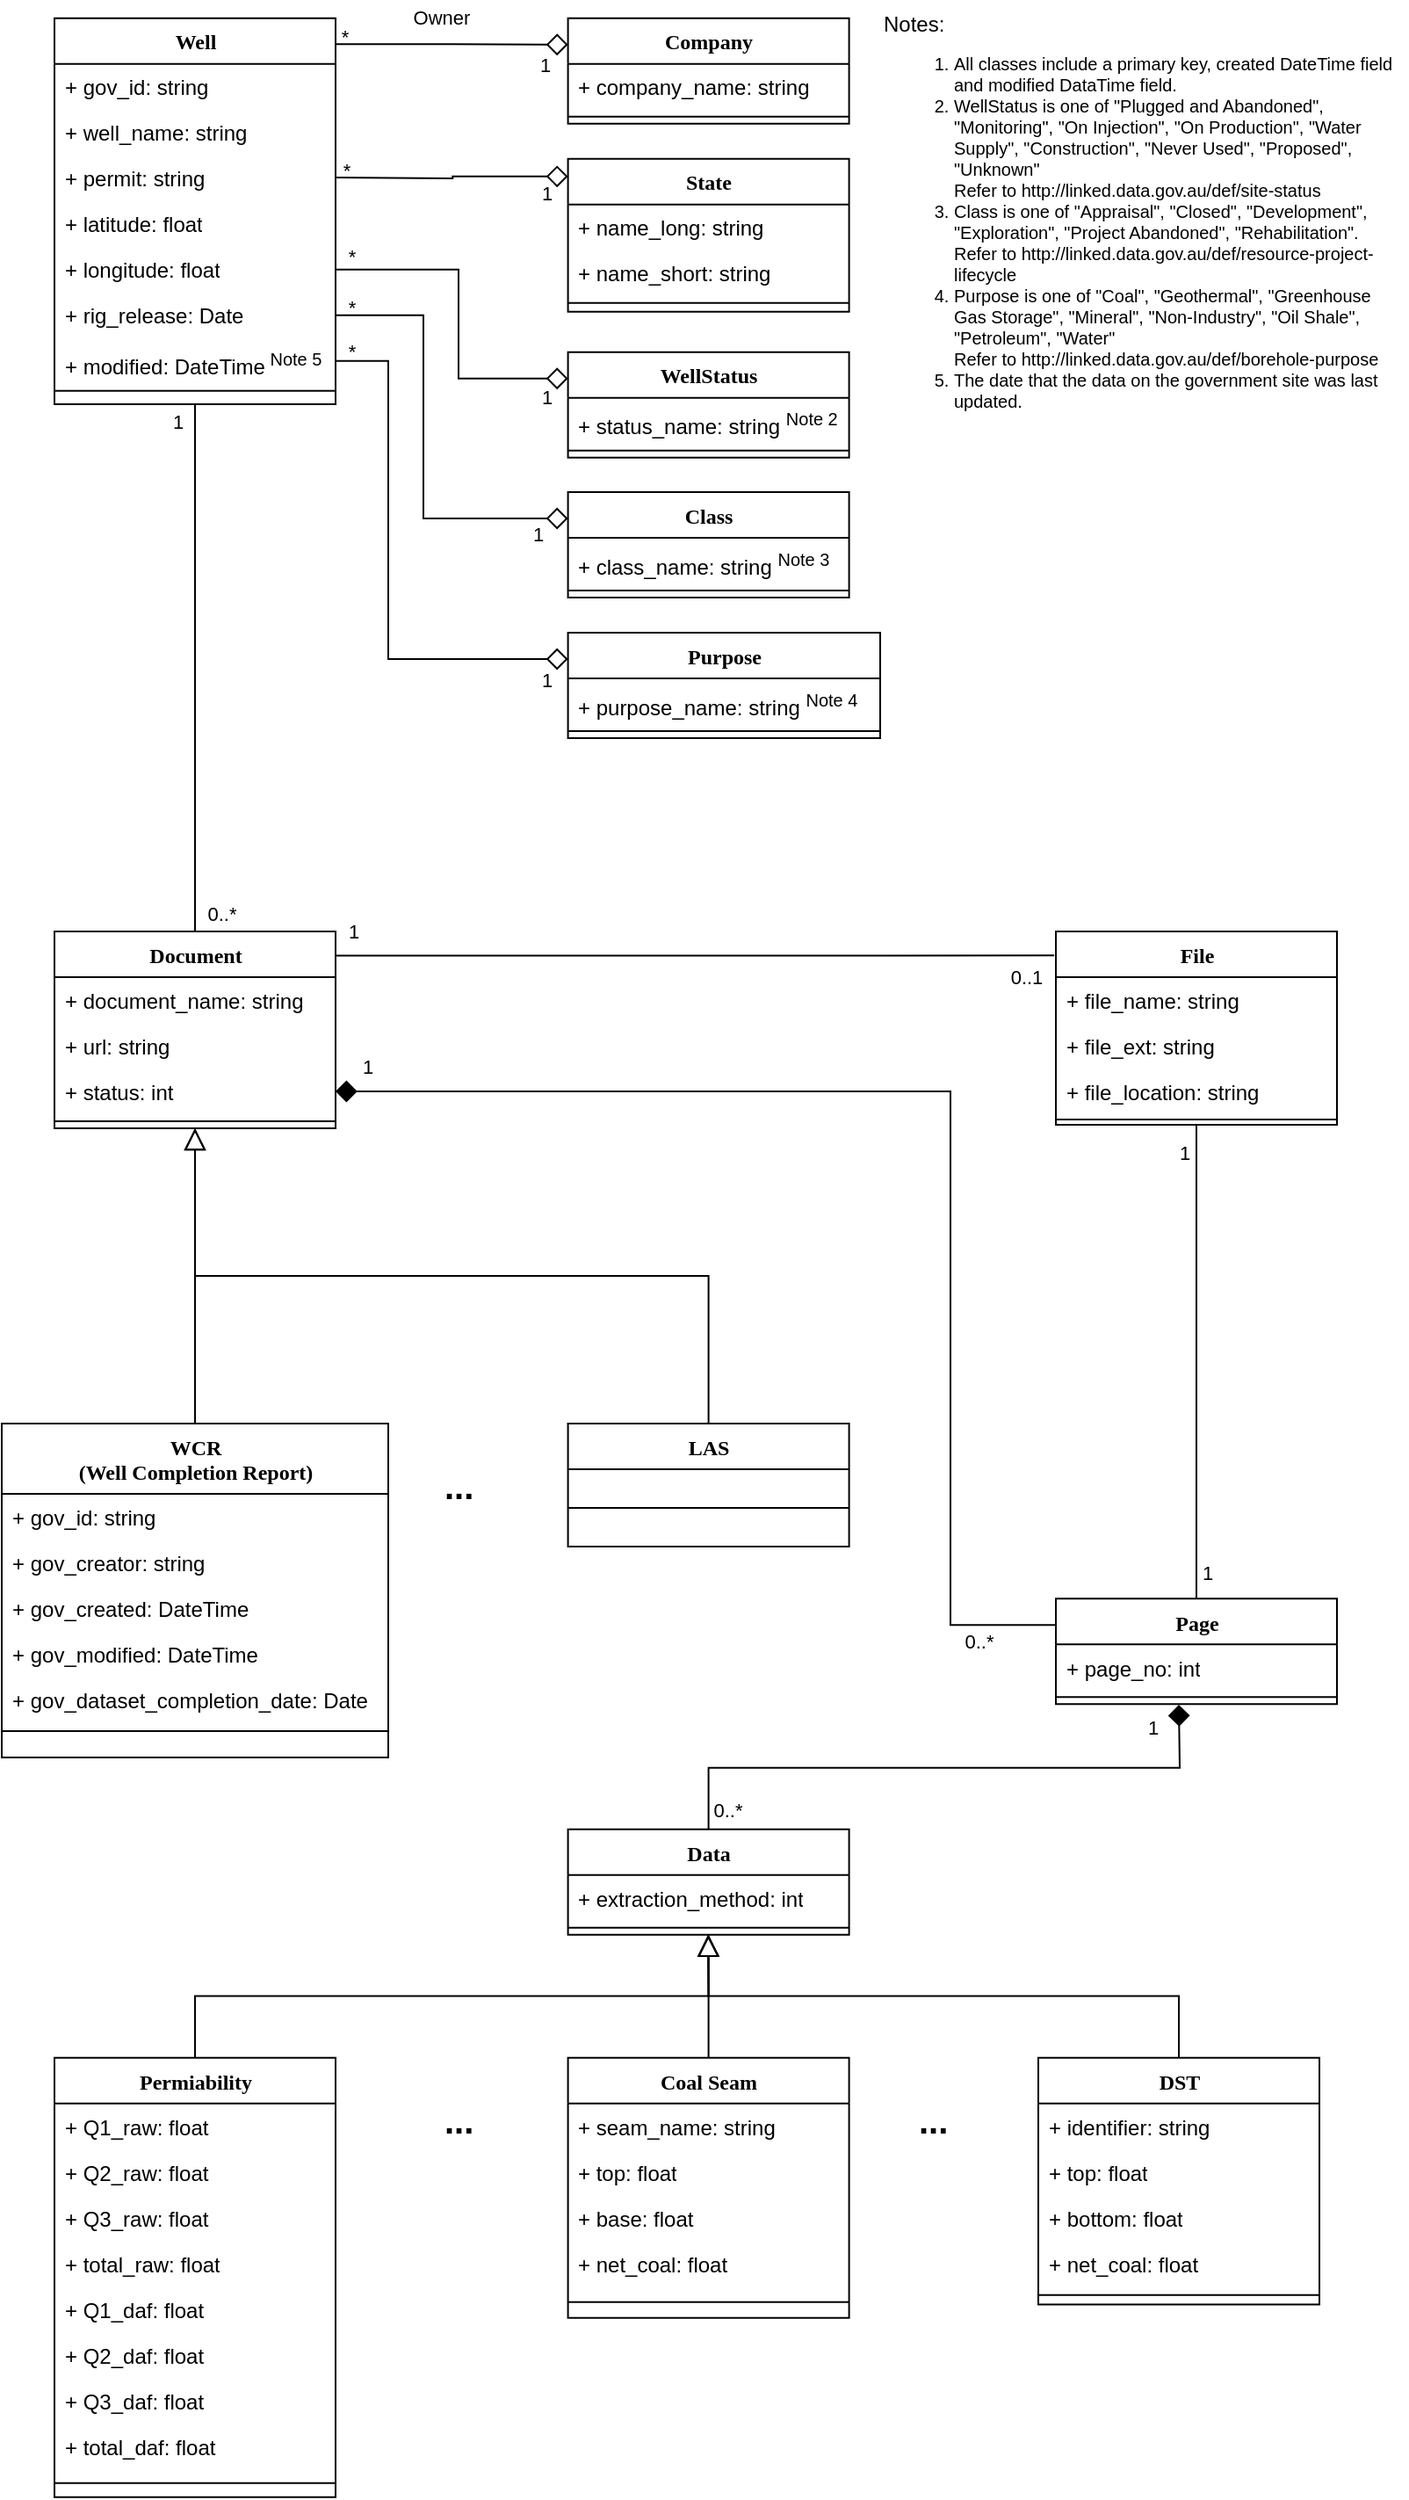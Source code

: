<mxfile version="14.9.6" type="google"><diagram name="Page-1" id="9f46799a-70d6-7492-0946-bef42562c5a5"><mxGraphModel dx="1011" dy="744" grid="1" gridSize="10" guides="1" tooltips="1" connect="1" arrows="1" fold="1" page="1" pageScale="1" pageWidth="850" pageHeight="1100" background="none" math="0" shadow="0"><root><mxCell id="0"/><mxCell id="1" parent="0"/><mxCell id="78961159f06e98e8-17" value="File" style="swimlane;html=1;fontStyle=1;align=center;verticalAlign=top;childLayout=stackLayout;horizontal=1;startSize=26;horizontalStack=0;resizeParent=1;resizeLast=0;collapsible=1;marginBottom=0;swimlaneFillColor=#ffffff;rounded=0;shadow=0;comic=0;labelBackgroundColor=none;strokeWidth=1;fillColor=none;fontFamily=Verdana;fontSize=12" parent="1" vertex="1"><mxGeometry x="650" y="550" width="160" height="110" as="geometry"/></mxCell><mxCell id="78961159f06e98e8-23" value="+ file_name: string" style="text;html=1;strokeColor=none;fillColor=none;align=left;verticalAlign=top;spacingLeft=4;spacingRight=4;whiteSpace=wrap;overflow=hidden;rotatable=0;points=[[0,0.5],[1,0.5]];portConstraint=eastwest;" parent="78961159f06e98e8-17" vertex="1"><mxGeometry y="26" width="160" height="26" as="geometry"/></mxCell><mxCell id="78961159f06e98e8-25" value="+ file_ext: string" style="text;html=1;strokeColor=none;fillColor=none;align=left;verticalAlign=top;spacingLeft=4;spacingRight=4;whiteSpace=wrap;overflow=hidden;rotatable=0;points=[[0,0.5],[1,0.5]];portConstraint=eastwest;" parent="78961159f06e98e8-17" vertex="1"><mxGeometry y="52" width="160" height="26" as="geometry"/></mxCell><mxCell id="VTypAyZcCRR-gA2DHrcr-2" value="+ file_location: string" style="text;html=1;strokeColor=none;fillColor=none;align=left;verticalAlign=top;spacingLeft=4;spacingRight=4;whiteSpace=wrap;overflow=hidden;rotatable=0;points=[[0,0.5],[1,0.5]];portConstraint=eastwest;" parent="78961159f06e98e8-17" vertex="1"><mxGeometry y="78" width="160" height="26" as="geometry"/></mxCell><mxCell id="78961159f06e98e8-19" value="" style="line;html=1;strokeWidth=1;fillColor=none;align=left;verticalAlign=middle;spacingTop=-1;spacingLeft=3;spacingRight=3;rotatable=0;labelPosition=right;points=[];portConstraint=eastwest;" parent="78961159f06e98e8-17" vertex="1"><mxGeometry y="104" width="160" height="6" as="geometry"/></mxCell><mxCell id="78961159f06e98e8-30" value="Company" style="swimlane;html=1;fontStyle=1;align=center;verticalAlign=top;childLayout=stackLayout;horizontal=1;startSize=26;horizontalStack=0;resizeParent=1;resizeLast=0;collapsible=1;marginBottom=0;swimlaneFillColor=#ffffff;rounded=0;shadow=0;comic=0;labelBackgroundColor=none;strokeWidth=1;fillColor=none;fontFamily=Verdana;fontSize=12" parent="1" vertex="1"><mxGeometry x="372.3" y="30.39" width="160" height="60" as="geometry"/></mxCell><mxCell id="78961159f06e98e8-31" value="+ company_name: string" style="text;html=1;strokeColor=none;fillColor=none;align=left;verticalAlign=top;spacingLeft=4;spacingRight=4;whiteSpace=wrap;overflow=hidden;rotatable=0;points=[[0,0.5],[1,0.5]];portConstraint=eastwest;" parent="78961159f06e98e8-30" vertex="1"><mxGeometry y="26" width="160" height="26" as="geometry"/></mxCell><mxCell id="78961159f06e98e8-38" value="" style="line;html=1;strokeWidth=1;fillColor=none;align=left;verticalAlign=middle;spacingTop=-1;spacingLeft=3;spacingRight=3;rotatable=0;labelPosition=right;points=[];portConstraint=eastwest;" parent="78961159f06e98e8-30" vertex="1"><mxGeometry y="52" width="160" height="8" as="geometry"/></mxCell><mxCell id="VTypAyZcCRR-gA2DHrcr-7" style="edgeStyle=orthogonalEdgeStyle;rounded=0;orthogonalLoop=1;jettySize=auto;html=1;startArrow=diamond;startFill=0;startSize=10;endArrow=none;endFill=0;exitX=0;exitY=0.115;exitDx=0;exitDy=0;exitPerimeter=0;" parent="1" source="78961159f06e98e8-43" edge="1"><mxGeometry relative="1" as="geometry"><mxPoint x="315" y="140.39" as="sourcePoint"/><mxPoint x="240" y="121" as="targetPoint"/></mxGeometry></mxCell><mxCell id="VTypAyZcCRR-gA2DHrcr-8" value="*" style="edgeLabel;html=1;align=center;verticalAlign=middle;resizable=0;points=[];labelBackgroundColor=none;" parent="VTypAyZcCRR-gA2DHrcr-7" vertex="1" connectable="0"><mxGeometry x="0.738" y="-1" relative="1" as="geometry"><mxPoint x="-11.62" y="-3" as="offset"/></mxGeometry></mxCell><mxCell id="VTypAyZcCRR-gA2DHrcr-9" value="1" style="edgeLabel;html=1;align=center;verticalAlign=middle;resizable=0;points=[];" parent="VTypAyZcCRR-gA2DHrcr-7" vertex="1" connectable="0"><mxGeometry x="-0.744" relative="1" as="geometry"><mxPoint x="4.05" y="9" as="offset"/></mxGeometry></mxCell><mxCell id="78961159f06e98e8-43" value="State" style="swimlane;html=1;fontStyle=1;align=center;verticalAlign=top;childLayout=stackLayout;horizontal=1;startSize=26;horizontalStack=0;resizeParent=1;resizeLast=0;collapsible=1;marginBottom=0;swimlaneFillColor=#ffffff;rounded=0;shadow=0;comic=0;labelBackgroundColor=none;strokeWidth=1;fillColor=none;fontFamily=Verdana;fontSize=12" parent="1" vertex="1"><mxGeometry x="372.3" y="110.39" width="160" height="87" as="geometry"/></mxCell><mxCell id="78961159f06e98e8-44" value="+ name_long: string" style="text;html=1;strokeColor=none;fillColor=none;align=left;verticalAlign=top;spacingLeft=4;spacingRight=4;whiteSpace=wrap;overflow=hidden;rotatable=0;points=[[0,0.5],[1,0.5]];portConstraint=eastwest;" parent="78961159f06e98e8-43" vertex="1"><mxGeometry y="26" width="160" height="26" as="geometry"/></mxCell><mxCell id="78961159f06e98e8-45" value="+ name_short: string" style="text;html=1;strokeColor=none;fillColor=none;align=left;verticalAlign=top;spacingLeft=4;spacingRight=4;whiteSpace=wrap;overflow=hidden;rotatable=0;points=[[0,0.5],[1,0.5]];portConstraint=eastwest;" parent="78961159f06e98e8-43" vertex="1"><mxGeometry y="52" width="160" height="26" as="geometry"/></mxCell><mxCell id="78961159f06e98e8-51" value="" style="line;html=1;strokeWidth=1;fillColor=none;align=left;verticalAlign=middle;spacingTop=-1;spacingLeft=3;spacingRight=3;rotatable=0;labelPosition=right;points=[];portConstraint=eastwest;" parent="78961159f06e98e8-43" vertex="1"><mxGeometry y="78" width="160" height="8" as="geometry"/></mxCell><mxCell id="78961159f06e98e8-69" value="Data" style="swimlane;html=1;fontStyle=1;align=center;verticalAlign=top;childLayout=stackLayout;horizontal=1;startSize=26;horizontalStack=0;resizeParent=1;resizeLast=0;collapsible=1;marginBottom=0;swimlaneFillColor=#ffffff;rounded=0;shadow=0;comic=0;labelBackgroundColor=none;strokeWidth=1;fillColor=none;fontFamily=Verdana;fontSize=12" parent="1" vertex="1"><mxGeometry x="372.3" y="1060.83" width="160" height="60" as="geometry"/></mxCell><mxCell id="78961159f06e98e8-70" value="+ extraction_method: int" style="text;html=1;strokeColor=none;fillColor=none;align=left;verticalAlign=top;spacingLeft=4;spacingRight=4;whiteSpace=wrap;overflow=hidden;rotatable=0;points=[[0,0.5],[1,0.5]];portConstraint=eastwest;" parent="78961159f06e98e8-69" vertex="1"><mxGeometry y="26" width="160" height="26" as="geometry"/></mxCell><mxCell id="78961159f06e98e8-77" value="" style="line;html=1;strokeWidth=1;fillColor=none;align=left;verticalAlign=middle;spacingTop=-1;spacingLeft=3;spacingRight=3;rotatable=0;labelPosition=right;points=[];portConstraint=eastwest;" parent="78961159f06e98e8-69" vertex="1"><mxGeometry y="52" width="160" height="8" as="geometry"/></mxCell><mxCell id="78961159f06e98e8-82" value="Well" style="swimlane;html=1;fontStyle=1;align=center;verticalAlign=top;childLayout=stackLayout;horizontal=1;startSize=26;horizontalStack=0;resizeParent=1;resizeLast=0;collapsible=1;marginBottom=0;swimlaneFillColor=#ffffff;rounded=0;shadow=0;comic=0;labelBackgroundColor=none;strokeWidth=1;fillColor=none;fontFamily=Verdana;fontSize=12" parent="1" vertex="1"><mxGeometry x="80" y="30.39" width="160" height="219.61" as="geometry"/></mxCell><mxCell id="VTypAyZcCRR-gA2DHrcr-105" value="+ gov_id: string" style="text;html=1;strokeColor=none;fillColor=none;align=left;verticalAlign=top;spacingLeft=4;spacingRight=4;whiteSpace=wrap;overflow=hidden;rotatable=0;points=[[0,0.5],[1,0.5]];portConstraint=eastwest;" parent="78961159f06e98e8-82" vertex="1"><mxGeometry y="26" width="160" height="26" as="geometry"/></mxCell><mxCell id="78961159f06e98e8-83" value="+ well_name: string" style="text;html=1;strokeColor=none;fillColor=none;align=left;verticalAlign=top;spacingLeft=4;spacingRight=4;whiteSpace=wrap;overflow=hidden;rotatable=0;points=[[0,0.5],[1,0.5]];portConstraint=eastwest;" parent="78961159f06e98e8-82" vertex="1"><mxGeometry y="52" width="160" height="26" as="geometry"/></mxCell><mxCell id="78961159f06e98e8-85" value="+ permit: string" style="text;html=1;strokeColor=none;fillColor=none;align=left;verticalAlign=top;spacingLeft=4;spacingRight=4;whiteSpace=wrap;overflow=hidden;rotatable=0;points=[[0,0.5],[1,0.5]];portConstraint=eastwest;" parent="78961159f06e98e8-82" vertex="1"><mxGeometry y="78" width="160" height="26" as="geometry"/></mxCell><mxCell id="VTypAyZcCRR-gA2DHrcr-104" value="+ latitude: float" style="text;html=1;strokeColor=none;fillColor=none;align=left;verticalAlign=top;spacingLeft=4;spacingRight=4;whiteSpace=wrap;overflow=hidden;rotatable=0;points=[[0,0.5],[1,0.5]];portConstraint=eastwest;" parent="78961159f06e98e8-82" vertex="1"><mxGeometry y="104" width="160" height="26" as="geometry"/></mxCell><mxCell id="VTypAyZcCRR-gA2DHrcr-103" value="+ longitude: float" style="text;html=1;strokeColor=none;fillColor=none;align=left;verticalAlign=top;spacingLeft=4;spacingRight=4;whiteSpace=wrap;overflow=hidden;rotatable=0;points=[[0,0.5],[1,0.5]];portConstraint=eastwest;" parent="78961159f06e98e8-82" vertex="1"><mxGeometry y="130" width="160" height="26" as="geometry"/></mxCell><mxCell id="VTypAyZcCRR-gA2DHrcr-92" value="+ rig_release: Date" style="text;html=1;strokeColor=none;fillColor=none;align=left;verticalAlign=top;spacingLeft=4;spacingRight=4;whiteSpace=wrap;overflow=hidden;rotatable=0;points=[[0,0.5],[1,0.5]];portConstraint=eastwest;" parent="78961159f06e98e8-82" vertex="1"><mxGeometry y="156" width="160" height="26" as="geometry"/></mxCell><mxCell id="VTypAyZcCRR-gA2DHrcr-115" value="+ modified: DateTime&lt;sup&gt; Note 5&lt;/sup&gt;" style="text;html=1;strokeColor=none;fillColor=none;align=left;verticalAlign=top;spacingLeft=4;spacingRight=4;whiteSpace=wrap;overflow=hidden;rotatable=0;points=[[0,0.5],[1,0.5]];portConstraint=eastwest;" parent="78961159f06e98e8-82" vertex="1"><mxGeometry y="182" width="160" height="26" as="geometry"/></mxCell><mxCell id="78961159f06e98e8-90" value="" style="line;html=1;strokeWidth=1;fillColor=none;align=left;verticalAlign=middle;spacingTop=-1;spacingLeft=3;spacingRight=3;rotatable=0;labelPosition=right;points=[];portConstraint=eastwest;" parent="78961159f06e98e8-82" vertex="1"><mxGeometry y="208" width="160" height="8" as="geometry"/></mxCell><mxCell id="VTypAyZcCRR-gA2DHrcr-33" style="edgeStyle=orthogonalEdgeStyle;rounded=0;orthogonalLoop=1;jettySize=auto;html=1;exitX=0.5;exitY=0;exitDx=0;exitDy=0;startArrow=none;startFill=0;startSize=10;endArrow=block;endFill=0;endSize=10;" parent="1" source="78961159f06e98e8-95" edge="1"><mxGeometry relative="1" as="geometry"><Array as="points"><mxPoint x="160" y="730"/><mxPoint x="160" y="730"/></Array><mxPoint x="160" y="662" as="targetPoint"/></mxGeometry></mxCell><mxCell id="78961159f06e98e8-95" value="WCR&lt;br&gt;(Well Completion Report)" style="swimlane;html=1;fontStyle=1;align=center;verticalAlign=top;childLayout=stackLayout;horizontal=1;startSize=40;horizontalStack=0;resizeParent=1;resizeLast=0;collapsible=1;marginBottom=0;swimlaneFillColor=#ffffff;rounded=0;shadow=0;comic=0;labelBackgroundColor=none;strokeWidth=1;fillColor=none;fontFamily=Verdana;fontSize=12" parent="1" vertex="1"><mxGeometry x="50" y="830" width="220" height="190" as="geometry"/></mxCell><mxCell id="78961159f06e98e8-57" value="+ gov_id: string" style="text;html=1;strokeColor=none;fillColor=none;align=left;verticalAlign=top;spacingLeft=4;spacingRight=4;whiteSpace=wrap;overflow=hidden;rotatable=0;points=[[0,0.5],[1,0.5]];portConstraint=eastwest;" parent="78961159f06e98e8-95" vertex="1"><mxGeometry y="40" width="220" height="26" as="geometry"/></mxCell><mxCell id="78961159f06e98e8-58" value="+ gov_creator: string" style="text;html=1;strokeColor=none;fillColor=none;align=left;verticalAlign=top;spacingLeft=4;spacingRight=4;whiteSpace=wrap;overflow=hidden;rotatable=0;points=[[0,0.5],[1,0.5]];portConstraint=eastwest;" parent="78961159f06e98e8-95" vertex="1"><mxGeometry y="66" width="220" height="26" as="geometry"/></mxCell><mxCell id="78961159f06e98e8-59" value="+ gov_created: DateTime" style="text;html=1;strokeColor=none;fillColor=none;align=left;verticalAlign=top;spacingLeft=4;spacingRight=4;whiteSpace=wrap;overflow=hidden;rotatable=0;points=[[0,0.5],[1,0.5]];portConstraint=eastwest;" parent="78961159f06e98e8-95" vertex="1"><mxGeometry y="92" width="220" height="26" as="geometry"/></mxCell><mxCell id="78961159f06e98e8-60" value="+ gov_modified: DateTime" style="text;html=1;strokeColor=none;fillColor=none;align=left;verticalAlign=top;spacingLeft=4;spacingRight=4;whiteSpace=wrap;overflow=hidden;rotatable=0;points=[[0,0.5],[1,0.5]];portConstraint=eastwest;" parent="78961159f06e98e8-95" vertex="1"><mxGeometry y="118" width="220" height="26" as="geometry"/></mxCell><mxCell id="78961159f06e98e8-61" value="+ gov_dataset_completion_date: Date" style="text;html=1;strokeColor=none;fillColor=none;align=left;verticalAlign=top;spacingLeft=4;spacingRight=4;whiteSpace=wrap;overflow=hidden;rotatable=0;points=[[0,0.5],[1,0.5]];portConstraint=eastwest;" parent="78961159f06e98e8-95" vertex="1"><mxGeometry y="144" width="220" height="26" as="geometry"/></mxCell><mxCell id="78961159f06e98e8-103" value="" style="line;html=1;strokeWidth=1;fillColor=none;align=left;verticalAlign=middle;spacingTop=-1;spacingLeft=3;spacingRight=3;rotatable=0;labelPosition=right;points=[];portConstraint=eastwest;" parent="78961159f06e98e8-95" vertex="1"><mxGeometry y="170" width="220" height="10" as="geometry"/></mxCell><mxCell id="VTypAyZcCRR-gA2DHrcr-11" style="edgeStyle=orthogonalEdgeStyle;rounded=0;orthogonalLoop=1;jettySize=auto;html=1;exitX=0;exitY=0.25;exitDx=0;exitDy=0;entryX=1;entryY=0.5;entryDx=0;entryDy=0;startArrow=diamond;startFill=0;startSize=10;endArrow=none;endFill=0;endSize=10;" parent="1" source="78961159f06e98e8-108" target="VTypAyZcCRR-gA2DHrcr-103" edge="1"><mxGeometry relative="1" as="geometry"><Array as="points"><mxPoint x="310" y="235"/><mxPoint x="310" y="173"/></Array></mxGeometry></mxCell><mxCell id="VTypAyZcCRR-gA2DHrcr-13" value="*" style="edgeLabel;html=1;align=center;verticalAlign=middle;resizable=0;points=[];labelBackgroundColor=none;" parent="VTypAyZcCRR-gA2DHrcr-11" vertex="1" connectable="0"><mxGeometry x="-0.325" y="1" relative="1" as="geometry"><mxPoint x="-60.17" y="-66.38" as="offset"/></mxGeometry></mxCell><mxCell id="VTypAyZcCRR-gA2DHrcr-84" value="1" style="edgeLabel;html=1;align=center;verticalAlign=middle;resizable=0;points=[];" parent="VTypAyZcCRR-gA2DHrcr-11" vertex="1" connectable="0"><mxGeometry x="-0.875" relative="1" as="geometry"><mxPoint x="-1" y="10.61" as="offset"/></mxGeometry></mxCell><mxCell id="78961159f06e98e8-108" value="WellStatus" style="swimlane;html=1;fontStyle=1;align=center;verticalAlign=top;childLayout=stackLayout;horizontal=1;startSize=26;horizontalStack=0;resizeParent=1;resizeLast=0;collapsible=1;marginBottom=0;swimlaneFillColor=#ffffff;rounded=0;shadow=0;comic=0;labelBackgroundColor=none;strokeWidth=1;fillColor=none;fontFamily=Verdana;fontSize=12" parent="1" vertex="1"><mxGeometry x="372.3" y="220.39" width="160" height="60" as="geometry"/></mxCell><mxCell id="78961159f06e98e8-109" value="+ status_name: string&amp;nbsp;&lt;sup&gt;Note 2&lt;/sup&gt;" style="text;html=1;strokeColor=none;fillColor=none;align=left;verticalAlign=top;spacingLeft=4;spacingRight=4;whiteSpace=wrap;overflow=hidden;rotatable=0;points=[[0,0.5],[1,0.5]];portConstraint=eastwest;" parent="78961159f06e98e8-108" vertex="1"><mxGeometry y="26" width="160" height="26" as="geometry"/></mxCell><mxCell id="78961159f06e98e8-116" value="" style="line;html=1;strokeWidth=1;fillColor=none;align=left;verticalAlign=middle;spacingTop=-1;spacingLeft=3;spacingRight=3;rotatable=0;labelPosition=right;points=[];portConstraint=eastwest;" parent="78961159f06e98e8-108" vertex="1"><mxGeometry y="52" width="160" height="8" as="geometry"/></mxCell><mxCell id="VTypAyZcCRR-gA2DHrcr-3" style="edgeStyle=orthogonalEdgeStyle;rounded=0;orthogonalLoop=1;jettySize=auto;html=1;entryX=0;entryY=0.25;entryDx=0;entryDy=0;endArrow=diamond;endFill=0;endSize=10;exitX=1.002;exitY=0.067;exitDx=0;exitDy=0;exitPerimeter=0;" parent="1" source="78961159f06e98e8-82" target="78961159f06e98e8-30" edge="1"><mxGeometry relative="1" as="geometry"><mxPoint x="240" y="65.39" as="sourcePoint"/></mxGeometry></mxCell><mxCell id="VTypAyZcCRR-gA2DHrcr-4" value="Owner" style="edgeLabel;html=1;align=center;verticalAlign=middle;resizable=0;points=[];" parent="VTypAyZcCRR-gA2DHrcr-3" vertex="1" connectable="0"><mxGeometry x="-0.25" y="-1" relative="1" as="geometry"><mxPoint x="10.16" y="-16" as="offset"/></mxGeometry></mxCell><mxCell id="VTypAyZcCRR-gA2DHrcr-5" value="*" style="edgeLabel;html=1;align=center;verticalAlign=middle;resizable=0;points=[];labelBackgroundColor=none;" parent="VTypAyZcCRR-gA2DHrcr-3" vertex="1" connectable="0"><mxGeometry x="-0.828" y="-2" relative="1" as="geometry"><mxPoint x="-6.8" y="-6" as="offset"/></mxGeometry></mxCell><mxCell id="VTypAyZcCRR-gA2DHrcr-6" value="1" style="edgeLabel;html=1;align=center;verticalAlign=middle;resizable=0;points=[];" parent="VTypAyZcCRR-gA2DHrcr-3" vertex="1" connectable="0"><mxGeometry x="0.747" y="-2" relative="1" as="geometry"><mxPoint x="2.97" y="9" as="offset"/></mxGeometry></mxCell><mxCell id="VTypAyZcCRR-gA2DHrcr-57" style="edgeStyle=orthogonalEdgeStyle;rounded=0;orthogonalLoop=1;jettySize=auto;html=1;exitX=0.997;exitY=0.123;exitDx=0;exitDy=0;entryX=-0.006;entryY=0.124;entryDx=0;entryDy=0;startArrow=none;startFill=0;startSize=10;endArrow=none;endFill=0;endSize=10;exitPerimeter=0;entryPerimeter=0;" parent="1" source="VTypAyZcCRR-gA2DHrcr-25" target="78961159f06e98e8-17" edge="1"><mxGeometry relative="1" as="geometry"/></mxCell><mxCell id="VTypAyZcCRR-gA2DHrcr-70" value="1" style="edgeLabel;html=1;align=center;verticalAlign=middle;resizable=0;points=[];" parent="VTypAyZcCRR-gA2DHrcr-57" vertex="1" connectable="0"><mxGeometry x="-0.254" y="2" relative="1" as="geometry"><mxPoint x="-143" y="-12" as="offset"/></mxGeometry></mxCell><mxCell id="VTypAyZcCRR-gA2DHrcr-71" value="0..1" style="edgeLabel;html=1;align=center;verticalAlign=middle;resizable=0;points=[];" parent="VTypAyZcCRR-gA2DHrcr-57" vertex="1" connectable="0"><mxGeometry x="0.32" y="2" relative="1" as="geometry"><mxPoint x="123" y="14" as="offset"/></mxGeometry></mxCell><mxCell id="VTypAyZcCRR-gA2DHrcr-25" value="Document" style="swimlane;html=1;fontStyle=1;align=center;verticalAlign=top;childLayout=stackLayout;horizontal=1;startSize=26;horizontalStack=0;resizeParent=1;resizeLast=0;collapsible=1;marginBottom=0;swimlaneFillColor=#ffffff;rounded=0;shadow=0;comic=0;labelBackgroundColor=none;strokeWidth=1;fillColor=none;fontFamily=Verdana;fontSize=12" parent="1" vertex="1"><mxGeometry x="80" y="550" width="160" height="112" as="geometry"/></mxCell><mxCell id="VTypAyZcCRR-gA2DHrcr-26" value="+ document_name: string" style="text;html=1;strokeColor=none;fillColor=none;align=left;verticalAlign=top;spacingLeft=4;spacingRight=4;whiteSpace=wrap;overflow=hidden;rotatable=0;points=[[0,0.5],[1,0.5]];portConstraint=eastwest;" parent="VTypAyZcCRR-gA2DHrcr-25" vertex="1"><mxGeometry y="26" width="160" height="26" as="geometry"/></mxCell><mxCell id="VTypAyZcCRR-gA2DHrcr-27" value="+ url: string" style="text;html=1;strokeColor=none;fillColor=none;align=left;verticalAlign=top;spacingLeft=4;spacingRight=4;whiteSpace=wrap;overflow=hidden;rotatable=0;points=[[0,0.5],[1,0.5]];portConstraint=eastwest;" parent="VTypAyZcCRR-gA2DHrcr-25" vertex="1"><mxGeometry y="52" width="160" height="26" as="geometry"/></mxCell><mxCell id="VTypAyZcCRR-gA2DHrcr-28" value="+ status: int" style="text;html=1;strokeColor=none;fillColor=none;align=left;verticalAlign=top;spacingLeft=4;spacingRight=4;whiteSpace=wrap;overflow=hidden;rotatable=0;points=[[0,0.5],[1,0.5]];portConstraint=eastwest;" parent="VTypAyZcCRR-gA2DHrcr-25" vertex="1"><mxGeometry y="78" width="160" height="26" as="geometry"/></mxCell><mxCell id="VTypAyZcCRR-gA2DHrcr-32" value="" style="line;html=1;strokeWidth=1;fillColor=none;align=left;verticalAlign=middle;spacingTop=-1;spacingLeft=3;spacingRight=3;rotatable=0;labelPosition=right;points=[];portConstraint=eastwest;" parent="VTypAyZcCRR-gA2DHrcr-25" vertex="1"><mxGeometry y="104" width="160" height="8" as="geometry"/></mxCell><mxCell id="VTypAyZcCRR-gA2DHrcr-54" style="edgeStyle=orthogonalEdgeStyle;rounded=0;orthogonalLoop=1;jettySize=auto;html=1;startArrow=none;startFill=0;startSize=10;endArrow=diamond;endFill=1;endSize=10;exitX=0;exitY=0.25;exitDx=0;exitDy=0;entryX=1;entryY=0.5;entryDx=0;entryDy=0;" parent="1" source="VTypAyZcCRR-gA2DHrcr-44" target="VTypAyZcCRR-gA2DHrcr-28" edge="1"><mxGeometry relative="1" as="geometry"><mxPoint x="637.7" y="908.61" as="sourcePoint"/><mxPoint x="540" y="680" as="targetPoint"/><Array as="points"><mxPoint x="590" y="945"/><mxPoint x="590" y="641"/></Array></mxGeometry></mxCell><mxCell id="VTypAyZcCRR-gA2DHrcr-55" value="1" style="edgeLabel;html=1;align=center;verticalAlign=middle;resizable=0;points=[];" parent="VTypAyZcCRR-gA2DHrcr-54" vertex="1" connectable="0"><mxGeometry x="0.425" relative="1" as="geometry"><mxPoint x="-187" y="-14" as="offset"/></mxGeometry></mxCell><mxCell id="VTypAyZcCRR-gA2DHrcr-56" value="0..*" style="edgeLabel;html=1;align=center;verticalAlign=middle;resizable=0;points=[];" parent="VTypAyZcCRR-gA2DHrcr-54" vertex="1" connectable="0"><mxGeometry x="-0.828" y="1" relative="1" as="geometry"><mxPoint x="17" y="11" as="offset"/></mxGeometry></mxCell><mxCell id="VTypAyZcCRR-gA2DHrcr-58" style="edgeStyle=orthogonalEdgeStyle;rounded=0;orthogonalLoop=1;jettySize=auto;html=1;entryX=0.5;entryY=1;entryDx=0;entryDy=0;startArrow=none;startFill=0;startSize=10;endArrow=none;endFill=0;endSize=10;exitX=0.5;exitY=0;exitDx=0;exitDy=0;" parent="1" source="VTypAyZcCRR-gA2DHrcr-44" target="78961159f06e98e8-17" edge="1"><mxGeometry relative="1" as="geometry"><mxPoint x="720" y="809.61" as="sourcePoint"/></mxGeometry></mxCell><mxCell id="VTypAyZcCRR-gA2DHrcr-59" value="1" style="edgeLabel;html=1;align=center;verticalAlign=middle;resizable=0;points=[];" parent="VTypAyZcCRR-gA2DHrcr-58" vertex="1" connectable="0"><mxGeometry x="-0.933" y="-1" relative="1" as="geometry"><mxPoint x="5" y="-6.09" as="offset"/></mxGeometry></mxCell><mxCell id="VTypAyZcCRR-gA2DHrcr-60" value="1" style="edgeLabel;html=1;align=center;verticalAlign=middle;resizable=0;points=[];" parent="VTypAyZcCRR-gA2DHrcr-58" vertex="1" connectable="0"><mxGeometry x="0.906" relative="1" as="geometry"><mxPoint x="-7" y="3" as="offset"/></mxGeometry></mxCell><mxCell id="VTypAyZcCRR-gA2DHrcr-44" value="Page" style="swimlane;html=1;fontStyle=1;align=center;verticalAlign=top;childLayout=stackLayout;horizontal=1;startSize=26;horizontalStack=0;resizeParent=1;resizeLast=0;collapsible=1;marginBottom=0;swimlaneFillColor=#ffffff;rounded=0;shadow=0;comic=0;labelBackgroundColor=none;strokeWidth=1;fillColor=none;fontFamily=Verdana;fontSize=12" parent="1" vertex="1"><mxGeometry x="650" y="929.61" width="160" height="60" as="geometry"/></mxCell><mxCell id="VTypAyZcCRR-gA2DHrcr-45" value="+ page_no: int" style="text;html=1;strokeColor=none;fillColor=none;align=left;verticalAlign=top;spacingLeft=4;spacingRight=4;whiteSpace=wrap;overflow=hidden;rotatable=0;points=[[0,0.5],[1,0.5]];portConstraint=eastwest;" parent="VTypAyZcCRR-gA2DHrcr-44" vertex="1"><mxGeometry y="26" width="160" height="26" as="geometry"/></mxCell><mxCell id="VTypAyZcCRR-gA2DHrcr-51" value="" style="line;html=1;strokeWidth=1;fillColor=none;align=left;verticalAlign=middle;spacingTop=-1;spacingLeft=3;spacingRight=3;rotatable=0;labelPosition=right;points=[];portConstraint=eastwest;" parent="VTypAyZcCRR-gA2DHrcr-44" vertex="1"><mxGeometry y="52" width="160" height="8" as="geometry"/></mxCell><mxCell id="VTypAyZcCRR-gA2DHrcr-63" style="edgeStyle=orthogonalEdgeStyle;rounded=0;orthogonalLoop=1;jettySize=auto;html=1;exitX=0.5;exitY=0;exitDx=0;exitDy=0;startArrow=none;startFill=0;startSize=10;endArrow=diamond;endFill=1;endSize=10;" parent="1" source="78961159f06e98e8-69" edge="1"><mxGeometry relative="1" as="geometry"><mxPoint x="720" y="990" as="targetPoint"/></mxGeometry></mxCell><mxCell id="VTypAyZcCRR-gA2DHrcr-64" value="0..*" style="edgeLabel;html=1;align=center;verticalAlign=middle;resizable=0;points=[];" parent="VTypAyZcCRR-gA2DHrcr-63" vertex="1" connectable="0"><mxGeometry x="-0.945" y="-3" relative="1" as="geometry"><mxPoint x="7" y="-1.97" as="offset"/></mxGeometry></mxCell><mxCell id="VTypAyZcCRR-gA2DHrcr-65" value="1" style="edgeLabel;html=1;align=center;verticalAlign=middle;resizable=0;points=[];" parent="VTypAyZcCRR-gA2DHrcr-63" vertex="1" connectable="0"><mxGeometry x="0.926" y="1" relative="1" as="geometry"><mxPoint x="-14" as="offset"/></mxGeometry></mxCell><mxCell id="VTypAyZcCRR-gA2DHrcr-72" style="edgeStyle=orthogonalEdgeStyle;rounded=0;orthogonalLoop=1;jettySize=auto;html=1;exitX=0.5;exitY=0;exitDx=0;exitDy=0;startArrow=none;startFill=0;startSize=10;endArrow=block;endFill=0;endSize=10;entryX=0.5;entryY=1;entryDx=0;entryDy=0;" parent="1" source="VTypAyZcCRR-gA2DHrcr-68" target="VTypAyZcCRR-gA2DHrcr-25" edge="1"><mxGeometry relative="1" as="geometry"><mxPoint x="452.633" y="729.61" as="targetPoint"/></mxGeometry></mxCell><mxCell id="VTypAyZcCRR-gA2DHrcr-121" style="edgeStyle=orthogonalEdgeStyle;rounded=0;orthogonalLoop=1;jettySize=auto;html=1;exitX=0.5;exitY=0;exitDx=0;exitDy=0;startArrow=none;startFill=0;startSize=10;endArrow=none;endFill=0;endSize=10;jumpStyle=arc;entryX=0.5;entryY=1;entryDx=0;entryDy=0;" parent="1" source="VTypAyZcCRR-gA2DHrcr-25" target="78961159f06e98e8-82" edge="1"><mxGeometry relative="1" as="geometry"><mxPoint x="180" y="250" as="targetPoint"/><Array as="points"><mxPoint x="160" y="350"/><mxPoint x="160" y="350"/></Array></mxGeometry></mxCell><mxCell id="VTypAyZcCRR-gA2DHrcr-122" value="1" style="edgeLabel;html=1;align=center;verticalAlign=middle;resizable=0;points=[];" parent="VTypAyZcCRR-gA2DHrcr-121" vertex="1" connectable="0"><mxGeometry x="0.937" y="3" relative="1" as="geometry"><mxPoint x="-7" as="offset"/></mxGeometry></mxCell><mxCell id="VTypAyZcCRR-gA2DHrcr-123" value="0..*" style="edgeLabel;html=1;align=center;verticalAlign=middle;resizable=0;points=[];" parent="VTypAyZcCRR-gA2DHrcr-121" vertex="1" connectable="0"><mxGeometry x="-0.926" y="-2" relative="1" as="geometry"><mxPoint x="13" y="1" as="offset"/></mxGeometry></mxCell><mxCell id="VTypAyZcCRR-gA2DHrcr-68" value="LAS" style="swimlane;html=1;fontStyle=1;align=center;verticalAlign=top;childLayout=stackLayout;horizontal=1;startSize=26;horizontalStack=0;resizeParent=1;resizeLast=0;collapsible=1;marginBottom=0;swimlaneFillColor=#ffffff;rounded=0;shadow=0;comic=0;labelBackgroundColor=none;strokeWidth=1;fillColor=none;fontFamily=Verdana;fontSize=12" parent="1" vertex="1"><mxGeometry x="372.3" y="830" width="160" height="70" as="geometry"/></mxCell><mxCell id="VTypAyZcCRR-gA2DHrcr-69" value="" style="line;html=1;strokeWidth=1;fillColor=none;align=left;verticalAlign=middle;spacingTop=-1;spacingLeft=3;spacingRight=3;rotatable=0;labelPosition=right;points=[];portConstraint=eastwest;" parent="VTypAyZcCRR-gA2DHrcr-68" vertex="1"><mxGeometry y="26" width="160" height="44" as="geometry"/></mxCell><mxCell id="VTypAyZcCRR-gA2DHrcr-73" value="&lt;font size=&quot;1&quot;&gt;&lt;b style=&quot;font-size: 20px&quot;&gt;...&lt;/b&gt;&lt;/font&gt;" style="text;html=1;strokeColor=none;fillColor=none;align=left;verticalAlign=middle;whiteSpace=wrap;rounded=0;labelBackgroundColor=none;" parent="1" vertex="1"><mxGeometry x="300" y="855" width="30" height="20" as="geometry"/></mxCell><mxCell id="VTypAyZcCRR-gA2DHrcr-74" value="&lt;font&gt;&lt;font&gt;&lt;font style=&quot;font-size: 12px&quot;&gt;Notes&lt;/font&gt;&lt;font style=&quot;font-size: 12px&quot;&gt;: &lt;/font&gt;&lt;/font&gt;&lt;br&gt;&lt;/font&gt;&lt;blockquote style=&quot;margin: 0 0 0 40px ; border: none ; padding: 0px&quot;&gt;&lt;/blockquote&gt;&lt;ol style=&quot;font-size: 10px&quot;&gt;&lt;li&gt;&lt;span&gt;All classes include a primary key, created DateTime field and modified DataTime field.&lt;/span&gt;&lt;/li&gt;&lt;li&gt;&lt;span&gt;WellStatus is one of &quot;Plugged and Abandoned&quot;, &quot;Monitoring&quot;, &quot;On Injection&quot;, &quot;On Production&quot;, &quot;Water Supply&quot;, &quot;Construction&quot;, &quot;Never Used&quot;, &quot;Proposed&quot;, &quot;Unknown&quot;&lt;br&gt;Refer to http://linked.data.gov.au/def/site-status&lt;br&gt;&lt;/span&gt;&lt;/li&gt;&lt;li&gt;&lt;span&gt;Class is one of &quot;Appraisal&quot;, &quot;Closed&quot;, &quot;Development&quot;, &quot;Exploration&quot;, &quot;Project Abandoned&quot;, &quot;Rehabilitation&quot;.&lt;br&gt;Refer to&amp;nbsp;http://linked.data.gov.au/def/resource-project-lifecycle&lt;br&gt;&lt;/span&gt;&lt;/li&gt;&lt;li&gt;&lt;span&gt;Purpose is one of &quot;Coal&quot;, &quot;Geothermal&quot;, &quot;Greenhouse Gas Storage&quot;, &quot;Mineral&quot;, &quot;Non-Industry&quot;, &quot;Oil Shale&quot;, &quot;Petroleum&quot;, &quot;Water&quot;&amp;nbsp;&lt;br&gt;Refer to http://linked.data.gov.au/def/borehole-purpose&lt;br&gt;&lt;/span&gt;&lt;/li&gt;&lt;li&gt;&lt;font style=&quot;font-size: 10px&quot;&gt;&lt;font style=&quot;font-size: 10px&quot;&gt;The date that the data on the government site was last updated.&lt;/font&gt;&lt;/font&gt;&lt;/li&gt;&lt;/ol&gt;&lt;blockquote style=&quot;margin: 0 0 0 40px ; border: none ; padding: 0px&quot;&gt;&lt;/blockquote&gt;&lt;blockquote style=&quot;margin: 0 0 0 40px ; border: none ; padding: 0px&quot;&gt;&lt;/blockquote&gt;&lt;blockquote style=&quot;margin: 0 0 0 40px ; border: none ; padding: 0px&quot;&gt;&lt;/blockquote&gt;&lt;font&gt;&lt;font size=&quot;1&quot;&gt;&lt;br&gt;&lt;/font&gt;&lt;/font&gt;" style="text;html=1;strokeColor=none;fillColor=none;align=left;verticalAlign=top;whiteSpace=wrap;rounded=0;labelBackgroundColor=none;horizontal=1;" parent="1" vertex="1"><mxGeometry x="550" y="20" width="300" height="420" as="geometry"/></mxCell><mxCell id="VTypAyZcCRR-gA2DHrcr-87" style="edgeStyle=orthogonalEdgeStyle;rounded=0;orthogonalLoop=1;jettySize=auto;html=1;exitX=0.5;exitY=0;exitDx=0;exitDy=0;entryX=0.5;entryY=1;entryDx=0;entryDy=0;startArrow=none;startFill=0;startSize=10;endArrow=block;endFill=0;endSize=10;" parent="1" source="VTypAyZcCRR-gA2DHrcr-76" target="78961159f06e98e8-69" edge="1"><mxGeometry relative="1" as="geometry"/></mxCell><mxCell id="VTypAyZcCRR-gA2DHrcr-76" value="Permiability" style="swimlane;html=1;fontStyle=1;align=center;verticalAlign=top;childLayout=stackLayout;horizontal=1;startSize=26;horizontalStack=0;resizeParent=1;resizeLast=0;collapsible=1;marginBottom=0;swimlaneFillColor=#ffffff;rounded=0;shadow=0;comic=0;labelBackgroundColor=none;strokeWidth=1;fillColor=none;fontFamily=Verdana;fontSize=12" parent="1" vertex="1"><mxGeometry x="80" y="1190.83" width="160" height="250" as="geometry"/></mxCell><mxCell id="VTypAyZcCRR-gA2DHrcr-124" value="+ Q1_raw: float" style="text;html=1;strokeColor=none;fillColor=none;align=left;verticalAlign=top;spacingLeft=4;spacingRight=4;whiteSpace=wrap;overflow=hidden;rotatable=0;points=[[0,0.5],[1,0.5]];portConstraint=eastwest;" parent="VTypAyZcCRR-gA2DHrcr-76" vertex="1"><mxGeometry y="26" width="160" height="26" as="geometry"/></mxCell><mxCell id="VTypAyZcCRR-gA2DHrcr-130" value="+ Q2_raw: float" style="text;html=1;strokeColor=none;fillColor=none;align=left;verticalAlign=top;spacingLeft=4;spacingRight=4;whiteSpace=wrap;overflow=hidden;rotatable=0;points=[[0,0.5],[1,0.5]];portConstraint=eastwest;" parent="VTypAyZcCRR-gA2DHrcr-76" vertex="1"><mxGeometry y="52" width="160" height="26" as="geometry"/></mxCell><mxCell id="VTypAyZcCRR-gA2DHrcr-131" value="+ Q3_raw: float" style="text;html=1;strokeColor=none;fillColor=none;align=left;verticalAlign=top;spacingLeft=4;spacingRight=4;whiteSpace=wrap;overflow=hidden;rotatable=0;points=[[0,0.5],[1,0.5]];portConstraint=eastwest;" parent="VTypAyZcCRR-gA2DHrcr-76" vertex="1"><mxGeometry y="78" width="160" height="26" as="geometry"/></mxCell><mxCell id="VTypAyZcCRR-gA2DHrcr-136" value="+ total_raw: float" style="text;html=1;strokeColor=none;fillColor=none;align=left;verticalAlign=top;spacingLeft=4;spacingRight=4;whiteSpace=wrap;overflow=hidden;rotatable=0;points=[[0,0.5],[1,0.5]];portConstraint=eastwest;" parent="VTypAyZcCRR-gA2DHrcr-76" vertex="1"><mxGeometry y="104" width="160" height="26" as="geometry"/></mxCell><mxCell id="VTypAyZcCRR-gA2DHrcr-132" value="+ Q1_daf: float" style="text;html=1;strokeColor=none;fillColor=none;align=left;verticalAlign=top;spacingLeft=4;spacingRight=4;whiteSpace=wrap;overflow=hidden;rotatable=0;points=[[0,0.5],[1,0.5]];portConstraint=eastwest;" parent="VTypAyZcCRR-gA2DHrcr-76" vertex="1"><mxGeometry y="130" width="160" height="26" as="geometry"/></mxCell><mxCell id="VTypAyZcCRR-gA2DHrcr-133" value="+ Q2_daf: float" style="text;html=1;strokeColor=none;fillColor=none;align=left;verticalAlign=top;spacingLeft=4;spacingRight=4;whiteSpace=wrap;overflow=hidden;rotatable=0;points=[[0,0.5],[1,0.5]];portConstraint=eastwest;" parent="VTypAyZcCRR-gA2DHrcr-76" vertex="1"><mxGeometry y="156" width="160" height="26" as="geometry"/></mxCell><mxCell id="VTypAyZcCRR-gA2DHrcr-134" value="+ Q3_daf: float" style="text;html=1;strokeColor=none;fillColor=none;align=left;verticalAlign=top;spacingLeft=4;spacingRight=4;whiteSpace=wrap;overflow=hidden;rotatable=0;points=[[0,0.5],[1,0.5]];portConstraint=eastwest;" parent="VTypAyZcCRR-gA2DHrcr-76" vertex="1"><mxGeometry y="182" width="160" height="26" as="geometry"/></mxCell><mxCell id="VTypAyZcCRR-gA2DHrcr-135" value="+ total_daf: float" style="text;html=1;strokeColor=none;fillColor=none;align=left;verticalAlign=top;spacingLeft=4;spacingRight=4;whiteSpace=wrap;overflow=hidden;rotatable=0;points=[[0,0.5],[1,0.5]];portConstraint=eastwest;" parent="VTypAyZcCRR-gA2DHrcr-76" vertex="1"><mxGeometry y="208" width="160" height="26" as="geometry"/></mxCell><mxCell id="VTypAyZcCRR-gA2DHrcr-77" value="" style="line;html=1;strokeWidth=1;fillColor=none;align=left;verticalAlign=middle;spacingTop=-1;spacingLeft=3;spacingRight=3;rotatable=0;labelPosition=right;points=[];portConstraint=eastwest;" parent="VTypAyZcCRR-gA2DHrcr-76" vertex="1"><mxGeometry y="234" width="160" height="16" as="geometry"/></mxCell><mxCell id="VTypAyZcCRR-gA2DHrcr-88" style="edgeStyle=orthogonalEdgeStyle;rounded=0;orthogonalLoop=1;jettySize=auto;html=1;exitX=0.5;exitY=0;exitDx=0;exitDy=0;startArrow=none;startFill=0;startSize=10;endArrow=block;endFill=0;endSize=10;" parent="1" source="VTypAyZcCRR-gA2DHrcr-78" edge="1"><mxGeometry relative="1" as="geometry"><mxPoint x="451.966" y="1120.83" as="targetPoint"/></mxGeometry></mxCell><mxCell id="VTypAyZcCRR-gA2DHrcr-78" value="Coal Seam" style="swimlane;html=1;fontStyle=1;align=center;verticalAlign=top;childLayout=stackLayout;horizontal=1;startSize=26;horizontalStack=0;resizeParent=1;resizeLast=0;collapsible=1;marginBottom=0;swimlaneFillColor=#ffffff;rounded=0;shadow=0;comic=0;labelBackgroundColor=none;strokeWidth=1;fillColor=none;fontFamily=Verdana;fontSize=12" parent="1" vertex="1"><mxGeometry x="372.3" y="1190.83" width="160" height="148" as="geometry"/></mxCell><mxCell id="VTypAyZcCRR-gA2DHrcr-137" value="+ seam_name: string" style="text;html=1;strokeColor=none;fillColor=none;align=left;verticalAlign=top;spacingLeft=4;spacingRight=4;whiteSpace=wrap;overflow=hidden;rotatable=0;points=[[0,0.5],[1,0.5]];portConstraint=eastwest;" parent="VTypAyZcCRR-gA2DHrcr-78" vertex="1"><mxGeometry y="26" width="160" height="26" as="geometry"/></mxCell><mxCell id="VTypAyZcCRR-gA2DHrcr-146" value="+ top: float" style="text;html=1;strokeColor=none;fillColor=none;align=left;verticalAlign=top;spacingLeft=4;spacingRight=4;whiteSpace=wrap;overflow=hidden;rotatable=0;points=[[0,0.5],[1,0.5]];portConstraint=eastwest;" parent="VTypAyZcCRR-gA2DHrcr-78" vertex="1"><mxGeometry y="52" width="160" height="26" as="geometry"/></mxCell><mxCell id="VTypAyZcCRR-gA2DHrcr-145" value="+ base: float" style="text;html=1;strokeColor=none;fillColor=none;align=left;verticalAlign=top;spacingLeft=4;spacingRight=4;whiteSpace=wrap;overflow=hidden;rotatable=0;points=[[0,0.5],[1,0.5]];portConstraint=eastwest;" parent="VTypAyZcCRR-gA2DHrcr-78" vertex="1"><mxGeometry y="78" width="160" height="26" as="geometry"/></mxCell><mxCell id="VTypAyZcCRR-gA2DHrcr-138" value="+ net_coal: float" style="text;html=1;strokeColor=none;fillColor=none;align=left;verticalAlign=top;spacingLeft=4;spacingRight=4;whiteSpace=wrap;overflow=hidden;rotatable=0;points=[[0,0.5],[1,0.5]];portConstraint=eastwest;" parent="VTypAyZcCRR-gA2DHrcr-78" vertex="1"><mxGeometry y="104" width="160" height="26" as="geometry"/></mxCell><mxCell id="VTypAyZcCRR-gA2DHrcr-79" value="" style="line;html=1;strokeWidth=1;fillColor=none;align=left;verticalAlign=middle;spacingTop=-1;spacingLeft=3;spacingRight=3;rotatable=0;labelPosition=right;points=[];portConstraint=eastwest;" parent="VTypAyZcCRR-gA2DHrcr-78" vertex="1"><mxGeometry y="130" width="160" height="18" as="geometry"/></mxCell><mxCell id="VTypAyZcCRR-gA2DHrcr-89" style="edgeStyle=orthogonalEdgeStyle;rounded=0;orthogonalLoop=1;jettySize=auto;html=1;exitX=0.5;exitY=0;exitDx=0;exitDy=0;startArrow=none;startFill=0;startSize=10;endArrow=block;endFill=0;endSize=10;entryX=0.5;entryY=1;entryDx=0;entryDy=0;" parent="1" source="VTypAyZcCRR-gA2DHrcr-80" target="78961159f06e98e8-69" edge="1"><mxGeometry relative="1" as="geometry"><mxPoint x="460" y="1120.83" as="targetPoint"/></mxGeometry></mxCell><mxCell id="VTypAyZcCRR-gA2DHrcr-80" value="DST" style="swimlane;html=1;fontStyle=1;align=center;verticalAlign=top;childLayout=stackLayout;horizontal=1;startSize=26;horizontalStack=0;resizeParent=1;resizeLast=0;collapsible=1;marginBottom=0;swimlaneFillColor=#ffffff;rounded=0;shadow=0;comic=0;labelBackgroundColor=none;strokeWidth=1;fillColor=none;fontFamily=Verdana;fontSize=12" parent="1" vertex="1"><mxGeometry x="640" y="1190.83" width="160" height="140.39" as="geometry"/></mxCell><mxCell id="VTypAyZcCRR-gA2DHrcr-139" value="+ identifier: string" style="text;html=1;strokeColor=none;fillColor=none;align=left;verticalAlign=top;spacingLeft=4;spacingRight=4;whiteSpace=wrap;overflow=hidden;rotatable=0;points=[[0,0.5],[1,0.5]];portConstraint=eastwest;" parent="VTypAyZcCRR-gA2DHrcr-80" vertex="1"><mxGeometry y="26" width="160" height="26" as="geometry"/></mxCell><mxCell id="VTypAyZcCRR-gA2DHrcr-140" value="+ top: float" style="text;html=1;strokeColor=none;fillColor=none;align=left;verticalAlign=top;spacingLeft=4;spacingRight=4;whiteSpace=wrap;overflow=hidden;rotatable=0;points=[[0,0.5],[1,0.5]];portConstraint=eastwest;" parent="VTypAyZcCRR-gA2DHrcr-80" vertex="1"><mxGeometry y="52" width="160" height="26" as="geometry"/></mxCell><mxCell id="VTypAyZcCRR-gA2DHrcr-141" value="+ bottom: float" style="text;html=1;strokeColor=none;fillColor=none;align=left;verticalAlign=top;spacingLeft=4;spacingRight=4;whiteSpace=wrap;overflow=hidden;rotatable=0;points=[[0,0.5],[1,0.5]];portConstraint=eastwest;" parent="VTypAyZcCRR-gA2DHrcr-80" vertex="1"><mxGeometry y="78" width="160" height="26" as="geometry"/></mxCell><mxCell id="VTypAyZcCRR-gA2DHrcr-142" value="+ net_coal: float" style="text;html=1;strokeColor=none;fillColor=none;align=left;verticalAlign=top;spacingLeft=4;spacingRight=4;whiteSpace=wrap;overflow=hidden;rotatable=0;points=[[0,0.5],[1,0.5]];portConstraint=eastwest;" parent="VTypAyZcCRR-gA2DHrcr-80" vertex="1"><mxGeometry y="104" width="160" height="26" as="geometry"/></mxCell><mxCell id="VTypAyZcCRR-gA2DHrcr-81" value="" style="line;html=1;strokeWidth=1;fillColor=none;align=left;verticalAlign=middle;spacingTop=-1;spacingLeft=3;spacingRight=3;rotatable=0;labelPosition=right;points=[];portConstraint=eastwest;" parent="VTypAyZcCRR-gA2DHrcr-80" vertex="1"><mxGeometry y="130" width="160" height="10" as="geometry"/></mxCell><mxCell id="VTypAyZcCRR-gA2DHrcr-85" value="&lt;font size=&quot;1&quot;&gt;&lt;b style=&quot;font-size: 20px&quot;&gt;...&lt;/b&gt;&lt;/font&gt;" style="text;html=1;strokeColor=none;fillColor=none;align=left;verticalAlign=middle;whiteSpace=wrap;rounded=0;labelBackgroundColor=none;" parent="1" vertex="1"><mxGeometry x="300" y="1215.83" width="30" height="20" as="geometry"/></mxCell><mxCell id="VTypAyZcCRR-gA2DHrcr-86" value="&lt;font size=&quot;1&quot;&gt;&lt;b style=&quot;font-size: 20px&quot;&gt;...&lt;/b&gt;&lt;/font&gt;" style="text;html=1;strokeColor=none;fillColor=none;align=left;verticalAlign=middle;whiteSpace=wrap;rounded=0;labelBackgroundColor=none;" parent="1" vertex="1"><mxGeometry x="570" y="1215.83" width="30" height="20" as="geometry"/></mxCell><mxCell id="VTypAyZcCRR-gA2DHrcr-114" style="edgeStyle=orthogonalEdgeStyle;rounded=0;orthogonalLoop=1;jettySize=auto;html=1;exitX=0;exitY=0.25;exitDx=0;exitDy=0;startArrow=diamond;startFill=0;startSize=10;endArrow=none;endFill=0;endSize=10;entryX=1;entryY=0.5;entryDx=0;entryDy=0;" parent="1" source="VTypAyZcCRR-gA2DHrcr-107" target="VTypAyZcCRR-gA2DHrcr-92" edge="1"><mxGeometry relative="1" as="geometry"><mxPoint x="220" y="250" as="targetPoint"/><Array as="points"><mxPoint x="290" y="315"/><mxPoint x="290" y="199"/></Array></mxGeometry></mxCell><mxCell id="VTypAyZcCRR-gA2DHrcr-117" value="*" style="edgeLabel;html=1;align=center;verticalAlign=middle;resizable=0;points=[];labelBackgroundColor=none;" parent="VTypAyZcCRR-gA2DHrcr-114" vertex="1" connectable="0"><mxGeometry x="0.875" y="-1" relative="1" as="geometry"><mxPoint x="-7" y="-3.49" as="offset"/></mxGeometry></mxCell><mxCell id="VTypAyZcCRR-gA2DHrcr-118" value="1" style="edgeLabel;html=1;align=center;verticalAlign=middle;resizable=0;points=[];" parent="VTypAyZcCRR-gA2DHrcr-114" vertex="1" connectable="0"><mxGeometry x="-0.829" y="1" relative="1" as="geometry"><mxPoint x="3" y="8" as="offset"/></mxGeometry></mxCell><mxCell id="VTypAyZcCRR-gA2DHrcr-107" value="Class" style="swimlane;html=1;fontStyle=1;align=center;verticalAlign=top;childLayout=stackLayout;horizontal=1;startSize=26;horizontalStack=0;resizeParent=1;resizeLast=0;collapsible=1;marginBottom=0;swimlaneFillColor=#ffffff;rounded=0;shadow=0;comic=0;labelBackgroundColor=none;strokeWidth=1;fillColor=none;fontFamily=Verdana;fontSize=12" parent="1" vertex="1"><mxGeometry x="372.3" y="300" width="160" height="60" as="geometry"/></mxCell><mxCell id="VTypAyZcCRR-gA2DHrcr-108" value="+ class_name: string&amp;nbsp;&lt;sup&gt;Note 3&lt;/sup&gt;" style="text;html=1;strokeColor=none;fillColor=none;align=left;verticalAlign=top;spacingLeft=4;spacingRight=4;whiteSpace=wrap;overflow=hidden;rotatable=0;points=[[0,0.5],[1,0.5]];portConstraint=eastwest;" parent="VTypAyZcCRR-gA2DHrcr-107" vertex="1"><mxGeometry y="26" width="160" height="26" as="geometry"/></mxCell><mxCell id="VTypAyZcCRR-gA2DHrcr-109" value="" style="line;html=1;strokeWidth=1;fillColor=none;align=left;verticalAlign=middle;spacingTop=-1;spacingLeft=3;spacingRight=3;rotatable=0;labelPosition=right;points=[];portConstraint=eastwest;" parent="VTypAyZcCRR-gA2DHrcr-107" vertex="1"><mxGeometry y="52" width="160" height="8" as="geometry"/></mxCell><mxCell id="VTypAyZcCRR-gA2DHrcr-116" style="edgeStyle=orthogonalEdgeStyle;rounded=0;orthogonalLoop=1;jettySize=auto;html=1;exitX=0;exitY=0.25;exitDx=0;exitDy=0;startArrow=diamond;startFill=0;startSize=10;endArrow=none;endFill=0;endSize=10;entryX=1;entryY=0.5;entryDx=0;entryDy=0;" parent="1" source="VTypAyZcCRR-gA2DHrcr-110" target="VTypAyZcCRR-gA2DHrcr-115" edge="1"><mxGeometry relative="1" as="geometry"><mxPoint x="220" y="250" as="targetPoint"/><Array as="points"><mxPoint x="270" y="395"/><mxPoint x="270" y="225"/></Array></mxGeometry></mxCell><mxCell id="VTypAyZcCRR-gA2DHrcr-119" value="*" style="edgeLabel;html=1;align=center;verticalAlign=middle;resizable=0;points=[];labelBackgroundColor=none;" parent="VTypAyZcCRR-gA2DHrcr-116" vertex="1" connectable="0"><mxGeometry x="0.92" y="-1" relative="1" as="geometry"><mxPoint x="-3" y="-4.54" as="offset"/></mxGeometry></mxCell><mxCell id="VTypAyZcCRR-gA2DHrcr-120" value="1" style="edgeLabel;html=1;align=center;verticalAlign=middle;resizable=0;points=[];" parent="VTypAyZcCRR-gA2DHrcr-116" vertex="1" connectable="0"><mxGeometry x="-0.88" y="-2" relative="1" as="geometry"><mxPoint x="5" y="14" as="offset"/></mxGeometry></mxCell><mxCell id="VTypAyZcCRR-gA2DHrcr-110" value="Purpose" style="swimlane;html=1;fontStyle=1;align=center;verticalAlign=top;childLayout=stackLayout;horizontal=1;startSize=26;horizontalStack=0;resizeParent=1;resizeLast=0;collapsible=1;marginBottom=0;swimlaneFillColor=#ffffff;rounded=0;shadow=0;comic=0;labelBackgroundColor=none;strokeWidth=1;fillColor=none;fontFamily=Verdana;fontSize=12" parent="1" vertex="1"><mxGeometry x="372.3" y="380" width="177.7" height="60" as="geometry"/></mxCell><mxCell id="VTypAyZcCRR-gA2DHrcr-111" value="+ purpose_name: string&amp;nbsp;&lt;sup&gt;Note 4&lt;/sup&gt;" style="text;html=1;strokeColor=none;fillColor=none;align=left;verticalAlign=top;spacingLeft=4;spacingRight=4;whiteSpace=wrap;overflow=hidden;rotatable=0;points=[[0,0.5],[1,0.5]];portConstraint=eastwest;" parent="VTypAyZcCRR-gA2DHrcr-110" vertex="1"><mxGeometry y="26" width="177.7" height="26" as="geometry"/></mxCell><mxCell id="VTypAyZcCRR-gA2DHrcr-112" value="" style="line;html=1;strokeWidth=1;fillColor=none;align=left;verticalAlign=middle;spacingTop=-1;spacingLeft=3;spacingRight=3;rotatable=0;labelPosition=right;points=[];portConstraint=eastwest;" parent="VTypAyZcCRR-gA2DHrcr-110" vertex="1"><mxGeometry y="52" width="177.7" height="8" as="geometry"/></mxCell></root></mxGraphModel></diagram></mxfile>